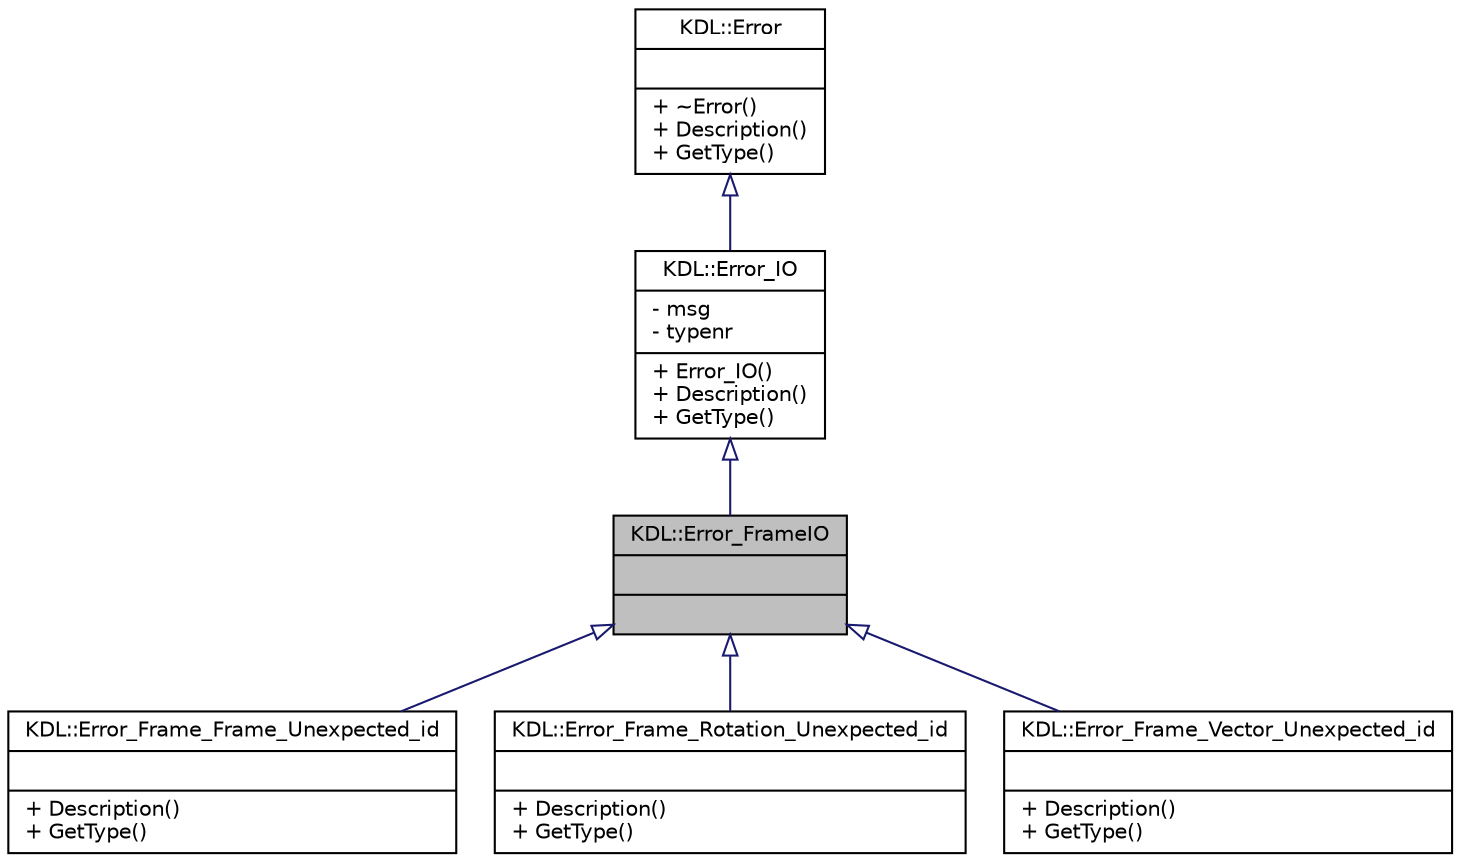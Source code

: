 digraph G
{
  edge [fontname="Helvetica",fontsize="10",labelfontname="Helvetica",labelfontsize="10"];
  node [fontname="Helvetica",fontsize="10",shape=record];
  Node1 [label="{KDL::Error_FrameIO\n||}",height=0.2,width=0.4,color="black", fillcolor="grey75", style="filled" fontcolor="black"];
  Node2 -> Node1 [dir=back,color="midnightblue",fontsize="10",style="solid",arrowtail="empty",fontname="Helvetica"];
  Node2 [label="{KDL::Error_IO\n|- msg\l- typenr\l|+ Error_IO()\l+ Description()\l+ GetType()\l}",height=0.2,width=0.4,color="black", fillcolor="white", style="filled",URL="$d3/da8/classKDL_1_1Error__IO.html"];
  Node3 -> Node2 [dir=back,color="midnightblue",fontsize="10",style="solid",arrowtail="empty",fontname="Helvetica"];
  Node3 [label="{KDL::Error\n||+ ~Error()\l+ Description()\l+ GetType()\l}",height=0.2,width=0.4,color="black", fillcolor="white", style="filled",URL="$de/d0c/classKDL_1_1Error.html"];
  Node1 -> Node4 [dir=back,color="midnightblue",fontsize="10",style="solid",arrowtail="empty",fontname="Helvetica"];
  Node4 [label="{KDL::Error_Frame_Frame_Unexpected_id\n||+ Description()\l+ GetType()\l}",height=0.2,width=0.4,color="black", fillcolor="white", style="filled",URL="$d7/def/classKDL_1_1Error__Frame__Frame__Unexpected__id.html"];
  Node1 -> Node5 [dir=back,color="midnightblue",fontsize="10",style="solid",arrowtail="empty",fontname="Helvetica"];
  Node5 [label="{KDL::Error_Frame_Rotation_Unexpected_id\n||+ Description()\l+ GetType()\l}",height=0.2,width=0.4,color="black", fillcolor="white", style="filled",URL="$d1/d39/classKDL_1_1Error__Frame__Rotation__Unexpected__id.html"];
  Node1 -> Node6 [dir=back,color="midnightblue",fontsize="10",style="solid",arrowtail="empty",fontname="Helvetica"];
  Node6 [label="{KDL::Error_Frame_Vector_Unexpected_id\n||+ Description()\l+ GetType()\l}",height=0.2,width=0.4,color="black", fillcolor="white", style="filled",URL="$d1/d86/classKDL_1_1Error__Frame__Vector__Unexpected__id.html"];
}
